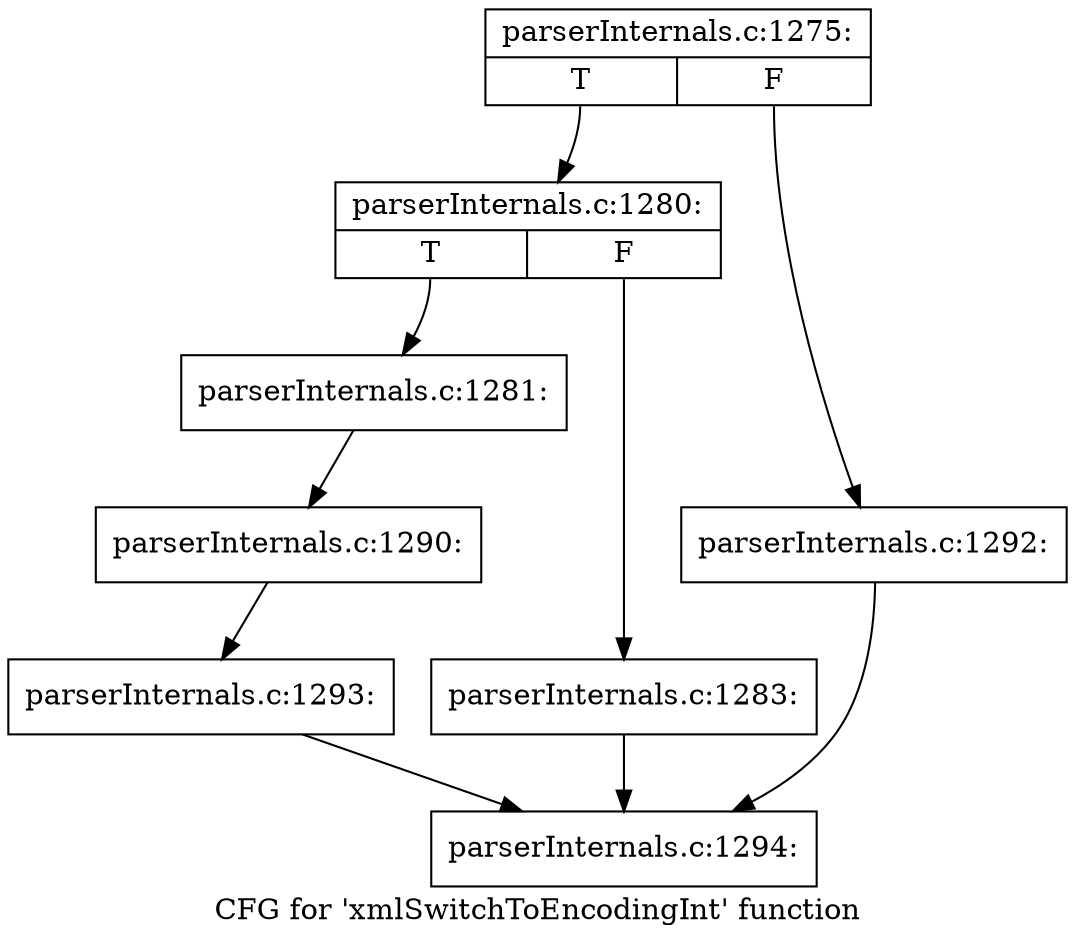 digraph "CFG for 'xmlSwitchToEncodingInt' function" {
	label="CFG for 'xmlSwitchToEncodingInt' function";

	Node0x4fc2740 [shape=record,label="{parserInternals.c:1275:|{<s0>T|<s1>F}}"];
	Node0x4fc2740:s0 -> Node0x4fd3c90;
	Node0x4fc2740:s1 -> Node0x4fd3d30;
	Node0x4fd3c90 [shape=record,label="{parserInternals.c:1280:|{<s0>T|<s1>F}}"];
	Node0x4fd3c90:s0 -> Node0x4fd40f0;
	Node0x4fd3c90:s1 -> Node0x4fd4190;
	Node0x4fd40f0 [shape=record,label="{parserInternals.c:1281:}"];
	Node0x4fd40f0 -> Node0x4fd4140;
	Node0x4fd4190 [shape=record,label="{parserInternals.c:1283:}"];
	Node0x4fd4190 -> Node0x4fc2ca0;
	Node0x4fd4140 [shape=record,label="{parserInternals.c:1290:}"];
	Node0x4fd4140 -> Node0x4fd3ce0;
	Node0x4fd3d30 [shape=record,label="{parserInternals.c:1292:}"];
	Node0x4fd3d30 -> Node0x4fc2ca0;
	Node0x4fd3ce0 [shape=record,label="{parserInternals.c:1293:}"];
	Node0x4fd3ce0 -> Node0x4fc2ca0;
	Node0x4fc2ca0 [shape=record,label="{parserInternals.c:1294:}"];
}
